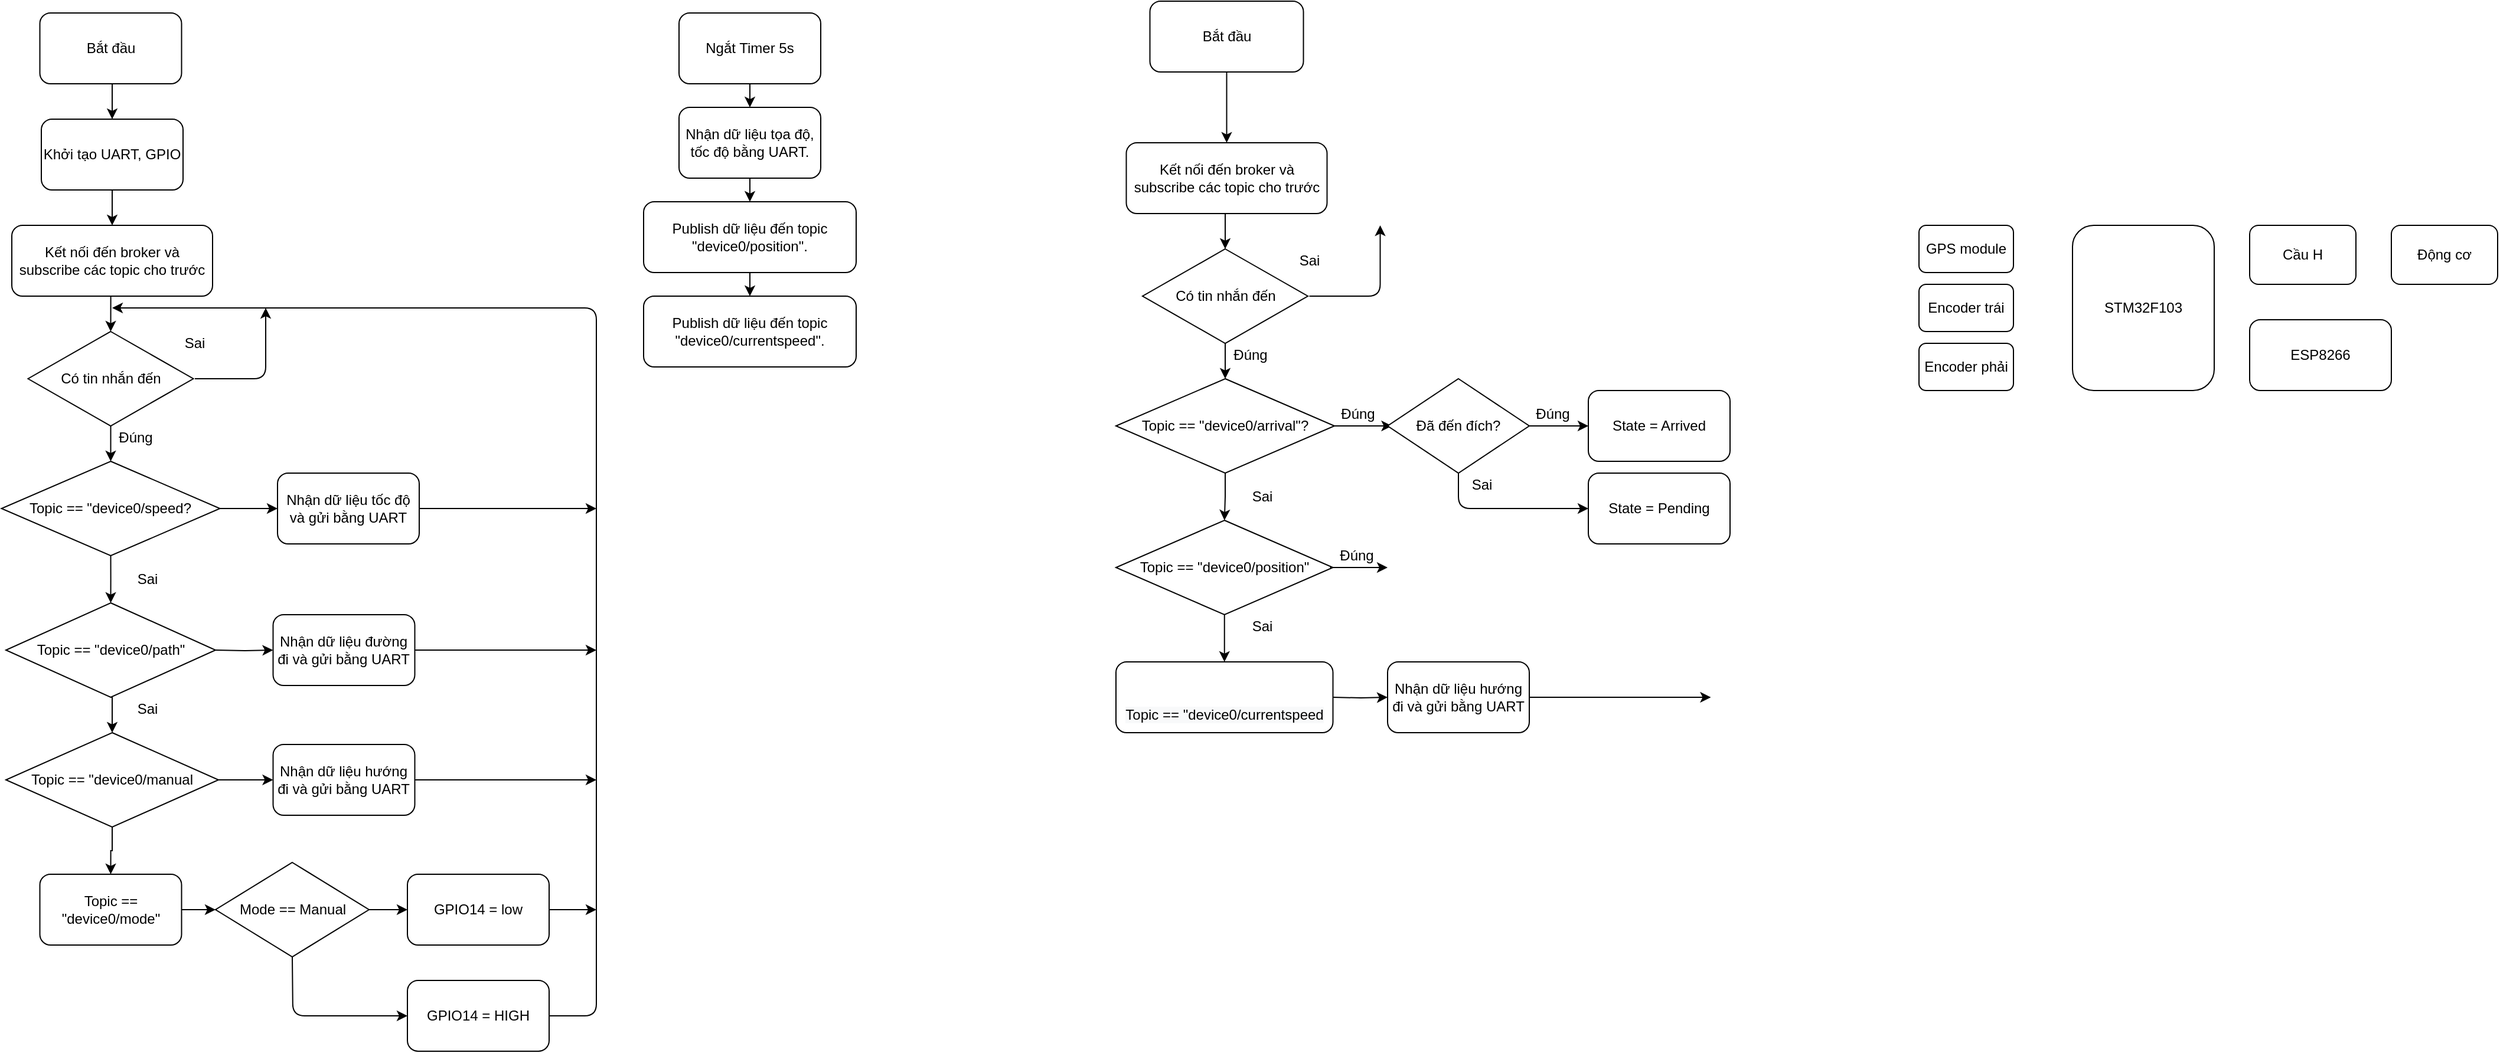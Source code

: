 <mxfile version="15.4.3" type="github">
  <diagram id="Sajdvg08WPrmbEKcwYS1" name="Page-1">
    <mxGraphModel dx="831" dy="457" grid="1" gridSize="10" guides="1" tooltips="1" connect="1" arrows="1" fold="1" page="1" pageScale="1" pageWidth="3300" pageHeight="4681" math="0" shadow="0">
      <root>
        <mxCell id="0" />
        <mxCell id="1" parent="0" />
        <mxCell id="rjviYHl-hmXQyp39427c-16" style="edgeStyle=orthogonalEdgeStyle;rounded=0;orthogonalLoop=1;jettySize=auto;html=1;exitX=0.5;exitY=1;exitDx=0;exitDy=0;entryX=0.5;entryY=0;entryDx=0;entryDy=0;" parent="1" source="rjviYHl-hmXQyp39427c-1" target="rjviYHl-hmXQyp39427c-3" edge="1">
          <mxGeometry relative="1" as="geometry" />
        </mxCell>
        <mxCell id="rjviYHl-hmXQyp39427c-1" value="Bắt đầu" style="rounded=1;whiteSpace=wrap;html=1;" parent="1" vertex="1">
          <mxGeometry x="88.75" y="120" width="120" height="60" as="geometry" />
        </mxCell>
        <mxCell id="rjviYHl-hmXQyp39427c-18" style="edgeStyle=orthogonalEdgeStyle;rounded=0;orthogonalLoop=1;jettySize=auto;html=1;exitX=0.5;exitY=1;exitDx=0;exitDy=0;entryX=0.5;entryY=0;entryDx=0;entryDy=0;" parent="1" source="rjviYHl-hmXQyp39427c-2" target="rjviYHl-hmXQyp39427c-5" edge="1">
          <mxGeometry relative="1" as="geometry" />
        </mxCell>
        <mxCell id="rjviYHl-hmXQyp39427c-2" value="Kết nối đến broker và subscribe các topic cho trước" style="rounded=1;whiteSpace=wrap;html=1;" parent="1" vertex="1">
          <mxGeometry x="65" y="300" width="170" height="60" as="geometry" />
        </mxCell>
        <mxCell id="rjviYHl-hmXQyp39427c-17" style="edgeStyle=orthogonalEdgeStyle;rounded=0;orthogonalLoop=1;jettySize=auto;html=1;exitX=0.5;exitY=1;exitDx=0;exitDy=0;entryX=0.5;entryY=0;entryDx=0;entryDy=0;" parent="1" source="rjviYHl-hmXQyp39427c-3" target="rjviYHl-hmXQyp39427c-2" edge="1">
          <mxGeometry relative="1" as="geometry" />
        </mxCell>
        <mxCell id="rjviYHl-hmXQyp39427c-3" value="Khởi tạo UART, GPIO" style="rounded=1;whiteSpace=wrap;html=1;" parent="1" vertex="1">
          <mxGeometry x="90" y="210" width="120" height="60" as="geometry" />
        </mxCell>
        <mxCell id="rjviYHl-hmXQyp39427c-30" style="edgeStyle=orthogonalEdgeStyle;rounded=0;orthogonalLoop=1;jettySize=auto;html=1;exitX=0.5;exitY=1;exitDx=0;exitDy=0;entryX=0.5;entryY=0;entryDx=0;entryDy=0;" parent="1" source="rjviYHl-hmXQyp39427c-5" target="rjviYHl-hmXQyp39427c-11" edge="1">
          <mxGeometry relative="1" as="geometry" />
        </mxCell>
        <mxCell id="rjviYHl-hmXQyp39427c-5" value="Có tin nhắn đến" style="rhombus;whiteSpace=wrap;html=1;" parent="1" vertex="1">
          <mxGeometry x="78.75" y="390" width="140" height="80" as="geometry" />
        </mxCell>
        <mxCell id="rjviYHl-hmXQyp39427c-47" style="edgeStyle=orthogonalEdgeStyle;rounded=0;orthogonalLoop=1;jettySize=auto;html=1;exitX=0.5;exitY=1;exitDx=0;exitDy=0;entryX=0.5;entryY=0;entryDx=0;entryDy=0;" parent="1" source="rjviYHl-hmXQyp39427c-7" target="rjviYHl-hmXQyp39427c-46" edge="1">
          <mxGeometry relative="1" as="geometry" />
        </mxCell>
        <mxCell id="rjviYHl-hmXQyp39427c-7" value="Topic == &quot;device0/path&quot;" style="rhombus;whiteSpace=wrap;html=1;" parent="1" vertex="1">
          <mxGeometry x="60" y="620" width="177.5" height="80" as="geometry" />
        </mxCell>
        <mxCell id="rjviYHl-hmXQyp39427c-15" style="edgeStyle=orthogonalEdgeStyle;rounded=0;orthogonalLoop=1;jettySize=auto;html=1;exitX=0.5;exitY=1;exitDx=0;exitDy=0;entryX=0.5;entryY=0;entryDx=0;entryDy=0;" parent="1" source="rjviYHl-hmXQyp39427c-11" target="rjviYHl-hmXQyp39427c-7" edge="1">
          <mxGeometry relative="1" as="geometry" />
        </mxCell>
        <mxCell id="rjviYHl-hmXQyp39427c-33" style="edgeStyle=orthogonalEdgeStyle;rounded=0;orthogonalLoop=1;jettySize=auto;html=1;exitX=1;exitY=0.5;exitDx=0;exitDy=0;entryX=0;entryY=0.5;entryDx=0;entryDy=0;" parent="1" source="rjviYHl-hmXQyp39427c-11" target="rjviYHl-hmXQyp39427c-28" edge="1">
          <mxGeometry relative="1" as="geometry" />
        </mxCell>
        <mxCell id="rjviYHl-hmXQyp39427c-11" value="Topic == &quot;device0/speed?" style="rhombus;whiteSpace=wrap;html=1;" parent="1" vertex="1">
          <mxGeometry x="56.25" y="500" width="185" height="80" as="geometry" />
        </mxCell>
        <mxCell id="rjviYHl-hmXQyp39427c-22" value="Đúng" style="text;html=1;strokeColor=none;fillColor=none;align=center;verticalAlign=middle;whiteSpace=wrap;rounded=0;" parent="1" vertex="1">
          <mxGeometry x="150" y="470" width="40" height="20" as="geometry" />
        </mxCell>
        <mxCell id="rjviYHl-hmXQyp39427c-23" value="Sai" style="text;html=1;strokeColor=none;fillColor=none;align=center;verticalAlign=middle;whiteSpace=wrap;rounded=0;" parent="1" vertex="1">
          <mxGeometry x="160" y="700" width="40" height="20" as="geometry" />
        </mxCell>
        <mxCell id="rjviYHl-hmXQyp39427c-24" value="Sai" style="text;html=1;strokeColor=none;fillColor=none;align=center;verticalAlign=middle;whiteSpace=wrap;rounded=0;" parent="1" vertex="1">
          <mxGeometry x="160" y="590" width="40" height="20" as="geometry" />
        </mxCell>
        <mxCell id="rjviYHl-hmXQyp39427c-27" value="Sai" style="text;html=1;strokeColor=none;fillColor=none;align=center;verticalAlign=middle;whiteSpace=wrap;rounded=0;" parent="1" vertex="1">
          <mxGeometry x="200" y="390" width="40" height="20" as="geometry" />
        </mxCell>
        <mxCell id="rjviYHl-hmXQyp39427c-44" style="edgeStyle=orthogonalEdgeStyle;rounded=0;orthogonalLoop=1;jettySize=auto;html=1;exitX=1;exitY=0.5;exitDx=0;exitDy=0;" parent="1" source="rjviYHl-hmXQyp39427c-28" edge="1">
          <mxGeometry relative="1" as="geometry">
            <mxPoint x="560" y="540" as="targetPoint" />
          </mxGeometry>
        </mxCell>
        <mxCell id="rjviYHl-hmXQyp39427c-28" value="Nhận dữ liệu tốc độ và gửi bằng UART" style="rounded=1;whiteSpace=wrap;html=1;" parent="1" vertex="1">
          <mxGeometry x="290" y="510" width="120" height="60" as="geometry" />
        </mxCell>
        <mxCell id="rjviYHl-hmXQyp39427c-35" style="edgeStyle=orthogonalEdgeStyle;rounded=0;orthogonalLoop=1;jettySize=auto;html=1;exitX=1;exitY=0.5;exitDx=0;exitDy=0;entryX=0;entryY=0.5;entryDx=0;entryDy=0;" parent="1" target="rjviYHl-hmXQyp39427c-36" edge="1">
          <mxGeometry relative="1" as="geometry">
            <mxPoint x="237.5" y="660" as="sourcePoint" />
          </mxGeometry>
        </mxCell>
        <mxCell id="rjviYHl-hmXQyp39427c-45" style="edgeStyle=orthogonalEdgeStyle;rounded=0;orthogonalLoop=1;jettySize=auto;html=1;exitX=1;exitY=0.5;exitDx=0;exitDy=0;" parent="1" source="rjviYHl-hmXQyp39427c-36" edge="1">
          <mxGeometry relative="1" as="geometry">
            <mxPoint x="560" y="660" as="targetPoint" />
          </mxGeometry>
        </mxCell>
        <mxCell id="rjviYHl-hmXQyp39427c-36" value="Nhận dữ liệu đường đi và gửi bằng UART" style="rounded=1;whiteSpace=wrap;html=1;" parent="1" vertex="1">
          <mxGeometry x="286.25" y="630" width="120" height="60" as="geometry" />
        </mxCell>
        <mxCell id="rjviYHl-hmXQyp39427c-52" style="edgeStyle=orthogonalEdgeStyle;rounded=0;orthogonalLoop=1;jettySize=auto;html=1;exitX=1;exitY=0.5;exitDx=0;exitDy=0;entryX=0;entryY=0.5;entryDx=0;entryDy=0;" parent="1" source="rjviYHl-hmXQyp39427c-46" target="rjviYHl-hmXQyp39427c-51" edge="1">
          <mxGeometry relative="1" as="geometry" />
        </mxCell>
        <mxCell id="rjviYHl-hmXQyp39427c-55" style="edgeStyle=orthogonalEdgeStyle;rounded=0;orthogonalLoop=1;jettySize=auto;html=1;exitX=0.5;exitY=1;exitDx=0;exitDy=0;entryX=0.5;entryY=0;entryDx=0;entryDy=0;" parent="1" source="rjviYHl-hmXQyp39427c-46" target="rjviYHl-hmXQyp39427c-54" edge="1">
          <mxGeometry relative="1" as="geometry" />
        </mxCell>
        <mxCell id="rjviYHl-hmXQyp39427c-46" value="&lt;span style=&quot;font-family: &amp;#34;helvetica&amp;#34;&quot;&gt;Topic == &quot;device0/manual&lt;/span&gt;" style="rhombus;whiteSpace=wrap;html=1;" parent="1" vertex="1">
          <mxGeometry x="60" y="730" width="180" height="80" as="geometry" />
        </mxCell>
        <mxCell id="rjviYHl-hmXQyp39427c-53" style="edgeStyle=orthogonalEdgeStyle;rounded=0;orthogonalLoop=1;jettySize=auto;html=1;exitX=1;exitY=0.5;exitDx=0;exitDy=0;" parent="1" source="rjviYHl-hmXQyp39427c-51" edge="1">
          <mxGeometry relative="1" as="geometry">
            <mxPoint x="560" y="770" as="targetPoint" />
          </mxGeometry>
        </mxCell>
        <mxCell id="rjviYHl-hmXQyp39427c-51" value="Nhận dữ liệu hướng đi và gửi bằng UART" style="rounded=1;whiteSpace=wrap;html=1;" parent="1" vertex="1">
          <mxGeometry x="286.25" y="740" width="120" height="60" as="geometry" />
        </mxCell>
        <mxCell id="rjviYHl-hmXQyp39427c-57" style="edgeStyle=orthogonalEdgeStyle;rounded=0;orthogonalLoop=1;jettySize=auto;html=1;exitX=1;exitY=0.5;exitDx=0;exitDy=0;entryX=0;entryY=0.5;entryDx=0;entryDy=0;" parent="1" source="rjviYHl-hmXQyp39427c-54" target="rjviYHl-hmXQyp39427c-56" edge="1">
          <mxGeometry relative="1" as="geometry" />
        </mxCell>
        <mxCell id="rjviYHl-hmXQyp39427c-54" value="Topic == &quot;device0/mode&quot;" style="rounded=1;whiteSpace=wrap;html=1;" parent="1" vertex="1">
          <mxGeometry x="88.75" y="850" width="120" height="60" as="geometry" />
        </mxCell>
        <mxCell id="rjviYHl-hmXQyp39427c-60" style="edgeStyle=orthogonalEdgeStyle;rounded=0;orthogonalLoop=1;jettySize=auto;html=1;exitX=1;exitY=0.5;exitDx=0;exitDy=0;entryX=0;entryY=0.5;entryDx=0;entryDy=0;" parent="1" source="rjviYHl-hmXQyp39427c-56" target="rjviYHl-hmXQyp39427c-58" edge="1">
          <mxGeometry relative="1" as="geometry" />
        </mxCell>
        <mxCell id="rjviYHl-hmXQyp39427c-56" value="Mode == Manual" style="rhombus;whiteSpace=wrap;html=1;" parent="1" vertex="1">
          <mxGeometry x="237.5" y="840" width="130" height="80" as="geometry" />
        </mxCell>
        <mxCell id="rjviYHl-hmXQyp39427c-58" value="GPIO14 = low" style="rounded=1;whiteSpace=wrap;html=1;" parent="1" vertex="1">
          <mxGeometry x="400" y="850" width="120" height="60" as="geometry" />
        </mxCell>
        <mxCell id="rjviYHl-hmXQyp39427c-59" value="GPIO14 = HIGH" style="rounded=1;whiteSpace=wrap;html=1;" parent="1" vertex="1">
          <mxGeometry x="400" y="940" width="120" height="60" as="geometry" />
        </mxCell>
        <mxCell id="rjviYHl-hmXQyp39427c-62" value="" style="endArrow=classic;html=1;exitX=0.5;exitY=1;exitDx=0;exitDy=0;entryX=0;entryY=0.5;entryDx=0;entryDy=0;" parent="1" source="rjviYHl-hmXQyp39427c-56" target="rjviYHl-hmXQyp39427c-59" edge="1">
          <mxGeometry width="50" height="50" relative="1" as="geometry">
            <mxPoint x="390" y="950" as="sourcePoint" />
            <mxPoint x="450" y="740" as="targetPoint" />
            <Array as="points">
              <mxPoint x="303" y="970" />
            </Array>
          </mxGeometry>
        </mxCell>
        <mxCell id="rjviYHl-hmXQyp39427c-64" value="" style="endArrow=classic;html=1;exitX=1;exitY=0.5;exitDx=0;exitDy=0;" parent="1" source="rjviYHl-hmXQyp39427c-59" edge="1">
          <mxGeometry width="50" height="50" relative="1" as="geometry">
            <mxPoint x="460" y="680" as="sourcePoint" />
            <mxPoint x="150" y="370" as="targetPoint" />
            <Array as="points">
              <mxPoint x="560" y="970" />
              <mxPoint x="560" y="490" />
              <mxPoint x="560" y="450" />
              <mxPoint x="560" y="370" />
              <mxPoint x="260" y="370" />
            </Array>
          </mxGeometry>
        </mxCell>
        <mxCell id="rjviYHl-hmXQyp39427c-65" value="" style="endArrow=classic;html=1;exitX=1;exitY=0.5;exitDx=0;exitDy=0;" parent="1" source="rjviYHl-hmXQyp39427c-58" edge="1">
          <mxGeometry width="50" height="50" relative="1" as="geometry">
            <mxPoint x="500" y="710" as="sourcePoint" />
            <mxPoint x="560" y="880" as="targetPoint" />
          </mxGeometry>
        </mxCell>
        <mxCell id="rjviYHl-hmXQyp39427c-73" style="edgeStyle=orthogonalEdgeStyle;rounded=0;orthogonalLoop=1;jettySize=auto;html=1;exitX=0.5;exitY=1;exitDx=0;exitDy=0;entryX=0.5;entryY=0;entryDx=0;entryDy=0;" parent="1" source="rjviYHl-hmXQyp39427c-67" target="rjviYHl-hmXQyp39427c-68" edge="1">
          <mxGeometry relative="1" as="geometry" />
        </mxCell>
        <mxCell id="rjviYHl-hmXQyp39427c-67" value="Ngắt Timer 5s" style="rounded=1;whiteSpace=wrap;html=1;" parent="1" vertex="1">
          <mxGeometry x="630" y="120" width="120" height="60" as="geometry" />
        </mxCell>
        <mxCell id="rjviYHl-hmXQyp39427c-74" style="edgeStyle=orthogonalEdgeStyle;rounded=0;orthogonalLoop=1;jettySize=auto;html=1;exitX=0.5;exitY=1;exitDx=0;exitDy=0;entryX=0.5;entryY=0;entryDx=0;entryDy=0;" parent="1" source="rjviYHl-hmXQyp39427c-68" target="rjviYHl-hmXQyp39427c-69" edge="1">
          <mxGeometry relative="1" as="geometry" />
        </mxCell>
        <mxCell id="rjviYHl-hmXQyp39427c-68" value="Nhận dữ liệu tọa độ, tốc độ bằng UART." style="rounded=1;whiteSpace=wrap;html=1;" parent="1" vertex="1">
          <mxGeometry x="630" y="200" width="120" height="60" as="geometry" />
        </mxCell>
        <mxCell id="rjviYHl-hmXQyp39427c-75" style="edgeStyle=orthogonalEdgeStyle;rounded=0;orthogonalLoop=1;jettySize=auto;html=1;exitX=0.5;exitY=1;exitDx=0;exitDy=0;entryX=0.5;entryY=0;entryDx=0;entryDy=0;" parent="1" source="rjviYHl-hmXQyp39427c-69" target="rjviYHl-hmXQyp39427c-70" edge="1">
          <mxGeometry relative="1" as="geometry" />
        </mxCell>
        <mxCell id="rjviYHl-hmXQyp39427c-69" value="Publish dữ liệu đến topic &quot;device0/position&quot;." style="rounded=1;whiteSpace=wrap;html=1;" parent="1" vertex="1">
          <mxGeometry x="600" y="280" width="180" height="60" as="geometry" />
        </mxCell>
        <mxCell id="rjviYHl-hmXQyp39427c-70" value="Publish dữ liệu đến topic &quot;device0/currentspeed&quot;." style="rounded=1;whiteSpace=wrap;html=1;" parent="1" vertex="1">
          <mxGeometry x="600" y="360" width="180" height="60" as="geometry" />
        </mxCell>
        <mxCell id="rjviYHl-hmXQyp39427c-76" value="" style="endArrow=classic;html=1;" parent="1" edge="1">
          <mxGeometry width="50" height="50" relative="1" as="geometry">
            <mxPoint x="220" y="430" as="sourcePoint" />
            <mxPoint x="280" y="370" as="targetPoint" />
            <Array as="points">
              <mxPoint x="280" y="430" />
            </Array>
          </mxGeometry>
        </mxCell>
        <mxCell id="rjviYHl-hmXQyp39427c-114" style="edgeStyle=orthogonalEdgeStyle;rounded=0;orthogonalLoop=1;jettySize=auto;html=1;exitX=0.5;exitY=1;exitDx=0;exitDy=0;entryX=0.5;entryY=0;entryDx=0;entryDy=0;" parent="1" source="rjviYHl-hmXQyp39427c-78" target="rjviYHl-hmXQyp39427c-80" edge="1">
          <mxGeometry relative="1" as="geometry" />
        </mxCell>
        <mxCell id="rjviYHl-hmXQyp39427c-78" value="Bắt đầu" style="rounded=1;whiteSpace=wrap;html=1;" parent="1" vertex="1">
          <mxGeometry x="1028.75" y="110" width="130" height="60" as="geometry" />
        </mxCell>
        <mxCell id="rjviYHl-hmXQyp39427c-79" style="edgeStyle=orthogonalEdgeStyle;rounded=0;orthogonalLoop=1;jettySize=auto;html=1;exitX=0.5;exitY=1;exitDx=0;exitDy=0;entryX=0.5;entryY=0;entryDx=0;entryDy=0;" parent="1" source="rjviYHl-hmXQyp39427c-80" target="rjviYHl-hmXQyp39427c-84" edge="1">
          <mxGeometry relative="1" as="geometry" />
        </mxCell>
        <mxCell id="rjviYHl-hmXQyp39427c-80" value="Kết nối đến broker và subscribe các topic cho trước" style="rounded=1;whiteSpace=wrap;html=1;" parent="1" vertex="1">
          <mxGeometry x="1008.75" y="230" width="170" height="60" as="geometry" />
        </mxCell>
        <mxCell id="rjviYHl-hmXQyp39427c-83" style="edgeStyle=orthogonalEdgeStyle;rounded=0;orthogonalLoop=1;jettySize=auto;html=1;exitX=0.5;exitY=1;exitDx=0;exitDy=0;entryX=0.5;entryY=0;entryDx=0;entryDy=0;" parent="1" source="rjviYHl-hmXQyp39427c-84" target="rjviYHl-hmXQyp39427c-89" edge="1">
          <mxGeometry relative="1" as="geometry" />
        </mxCell>
        <mxCell id="rjviYHl-hmXQyp39427c-84" value="Có tin nhắn đến" style="rhombus;whiteSpace=wrap;html=1;" parent="1" vertex="1">
          <mxGeometry x="1022.5" y="320" width="140" height="80" as="geometry" />
        </mxCell>
        <mxCell id="rjviYHl-hmXQyp39427c-85" style="edgeStyle=orthogonalEdgeStyle;rounded=0;orthogonalLoop=1;jettySize=auto;html=1;exitX=0.5;exitY=1;exitDx=0;exitDy=0;entryX=0.5;entryY=0;entryDx=0;entryDy=0;" parent="1" source="rjviYHl-hmXQyp39427c-86" target="rjviYHl-hmXQyp39427c-115" edge="1">
          <mxGeometry relative="1" as="geometry">
            <mxPoint x="1093.75" y="660" as="targetPoint" />
          </mxGeometry>
        </mxCell>
        <mxCell id="rjviYHl-hmXQyp39427c-86" value="Topic == &quot;device0/position&quot;" style="rhombus;whiteSpace=wrap;html=1;" parent="1" vertex="1">
          <mxGeometry x="1000" y="550" width="183.75" height="80" as="geometry" />
        </mxCell>
        <mxCell id="rjviYHl-hmXQyp39427c-87" style="edgeStyle=orthogonalEdgeStyle;rounded=0;orthogonalLoop=1;jettySize=auto;html=1;exitX=0.5;exitY=1;exitDx=0;exitDy=0;entryX=0.5;entryY=0;entryDx=0;entryDy=0;" parent="1" source="rjviYHl-hmXQyp39427c-89" target="rjviYHl-hmXQyp39427c-86" edge="1">
          <mxGeometry relative="1" as="geometry" />
        </mxCell>
        <mxCell id="rjviYHl-hmXQyp39427c-88" style="edgeStyle=orthogonalEdgeStyle;rounded=0;orthogonalLoop=1;jettySize=auto;html=1;exitX=1;exitY=0.5;exitDx=0;exitDy=0;entryX=0;entryY=0.5;entryDx=0;entryDy=0;" parent="1" source="rjviYHl-hmXQyp39427c-89" edge="1">
          <mxGeometry relative="1" as="geometry">
            <mxPoint x="1233.75" y="470" as="targetPoint" />
          </mxGeometry>
        </mxCell>
        <mxCell id="rjviYHl-hmXQyp39427c-89" value="Topic == &quot;device0/arrival&quot;?" style="rhombus;whiteSpace=wrap;html=1;" parent="1" vertex="1">
          <mxGeometry x="1000" y="430" width="185" height="80" as="geometry" />
        </mxCell>
        <mxCell id="rjviYHl-hmXQyp39427c-90" value="Đúng" style="text;html=1;strokeColor=none;fillColor=none;align=center;verticalAlign=middle;whiteSpace=wrap;rounded=0;" parent="1" vertex="1">
          <mxGeometry x="1093.75" y="400" width="40" height="20" as="geometry" />
        </mxCell>
        <mxCell id="rjviYHl-hmXQyp39427c-91" value="Sai" style="text;html=1;strokeColor=none;fillColor=none;align=center;verticalAlign=middle;whiteSpace=wrap;rounded=0;" parent="1" vertex="1">
          <mxGeometry x="1103.75" y="630" width="40" height="20" as="geometry" />
        </mxCell>
        <mxCell id="rjviYHl-hmXQyp39427c-92" value="Sai" style="text;html=1;strokeColor=none;fillColor=none;align=center;verticalAlign=middle;whiteSpace=wrap;rounded=0;" parent="1" vertex="1">
          <mxGeometry x="1103.75" y="520" width="40" height="20" as="geometry" />
        </mxCell>
        <mxCell id="rjviYHl-hmXQyp39427c-93" value="Sai" style="text;html=1;strokeColor=none;fillColor=none;align=center;verticalAlign=middle;whiteSpace=wrap;rounded=0;" parent="1" vertex="1">
          <mxGeometry x="1143.75" y="320" width="40" height="20" as="geometry" />
        </mxCell>
        <mxCell id="rjviYHl-hmXQyp39427c-94" style="edgeStyle=orthogonalEdgeStyle;rounded=0;orthogonalLoop=1;jettySize=auto;html=1;exitX=1;exitY=0.5;exitDx=0;exitDy=0;" parent="1" edge="1">
          <mxGeometry relative="1" as="geometry">
            <mxPoint x="1400" y="470" as="targetPoint" />
            <mxPoint x="1350" y="470" as="sourcePoint" />
          </mxGeometry>
        </mxCell>
        <mxCell id="rjviYHl-hmXQyp39427c-96" style="edgeStyle=orthogonalEdgeStyle;rounded=0;orthogonalLoop=1;jettySize=auto;html=1;exitX=1;exitY=0.5;exitDx=0;exitDy=0;entryX=0;entryY=0.5;entryDx=0;entryDy=0;" parent="1" edge="1">
          <mxGeometry relative="1" as="geometry">
            <mxPoint x="1181.25" y="590" as="sourcePoint" />
            <mxPoint x="1230" y="590" as="targetPoint" />
          </mxGeometry>
        </mxCell>
        <mxCell id="rjviYHl-hmXQyp39427c-99" style="edgeStyle=orthogonalEdgeStyle;rounded=0;orthogonalLoop=1;jettySize=auto;html=1;exitX=1;exitY=0.5;exitDx=0;exitDy=0;entryX=0;entryY=0.5;entryDx=0;entryDy=0;" parent="1" target="rjviYHl-hmXQyp39427c-103" edge="1">
          <mxGeometry relative="1" as="geometry">
            <mxPoint x="1183.75" y="700" as="sourcePoint" />
          </mxGeometry>
        </mxCell>
        <mxCell id="rjviYHl-hmXQyp39427c-102" style="edgeStyle=orthogonalEdgeStyle;rounded=0;orthogonalLoop=1;jettySize=auto;html=1;exitX=1;exitY=0.5;exitDx=0;exitDy=0;" parent="1" source="rjviYHl-hmXQyp39427c-103" edge="1">
          <mxGeometry relative="1" as="geometry">
            <mxPoint x="1503.75" y="700" as="targetPoint" />
          </mxGeometry>
        </mxCell>
        <mxCell id="rjviYHl-hmXQyp39427c-103" value="Nhận dữ liệu hướng đi và gửi bằng UART" style="rounded=1;whiteSpace=wrap;html=1;" parent="1" vertex="1">
          <mxGeometry x="1230" y="670" width="120" height="60" as="geometry" />
        </mxCell>
        <mxCell id="rjviYHl-hmXQyp39427c-113" value="" style="endArrow=classic;html=1;" parent="1" edge="1">
          <mxGeometry width="50" height="50" relative="1" as="geometry">
            <mxPoint x="1163.75" y="360" as="sourcePoint" />
            <mxPoint x="1223.75" y="300" as="targetPoint" />
            <Array as="points">
              <mxPoint x="1223.75" y="360" />
            </Array>
          </mxGeometry>
        </mxCell>
        <mxCell id="rjviYHl-hmXQyp39427c-115" value="&lt;br&gt;&lt;br&gt;&lt;span style=&quot;color: rgb(0 , 0 , 0) ; font-family: &amp;#34;helvetica&amp;#34; ; font-size: 12px ; font-style: normal ; font-weight: 400 ; letter-spacing: normal ; text-align: center ; text-indent: 0px ; text-transform: none ; word-spacing: 0px ; background-color: rgb(248 , 249 , 250) ; display: inline ; float: none&quot;&gt;Topic == &quot;device0/currentspeed&lt;/span&gt;&lt;br&gt;" style="rounded=1;whiteSpace=wrap;html=1;" parent="1" vertex="1">
          <mxGeometry x="1000" y="670" width="183.75" height="60" as="geometry" />
        </mxCell>
        <mxCell id="rjviYHl-hmXQyp39427c-116" value="Đúng" style="text;html=1;strokeColor=none;fillColor=none;align=center;verticalAlign=middle;whiteSpace=wrap;rounded=0;" parent="1" vertex="1">
          <mxGeometry x="1185" y="450" width="40" height="20" as="geometry" />
        </mxCell>
        <mxCell id="rjviYHl-hmXQyp39427c-118" value="Đúng" style="text;html=1;strokeColor=none;fillColor=none;align=center;verticalAlign=middle;whiteSpace=wrap;rounded=0;" parent="1" vertex="1">
          <mxGeometry x="1183.75" y="570" width="40" height="20" as="geometry" />
        </mxCell>
        <mxCell id="rjviYHl-hmXQyp39427c-119" value="Đã đến đích?" style="rhombus;whiteSpace=wrap;html=1;" parent="1" vertex="1">
          <mxGeometry x="1230" y="430" width="120" height="80" as="geometry" />
        </mxCell>
        <mxCell id="rjviYHl-hmXQyp39427c-120" value="Đúng" style="text;html=1;strokeColor=none;fillColor=none;align=center;verticalAlign=middle;whiteSpace=wrap;rounded=0;" parent="1" vertex="1">
          <mxGeometry x="1350" y="450" width="40" height="20" as="geometry" />
        </mxCell>
        <mxCell id="rjviYHl-hmXQyp39427c-121" value="Sai" style="text;html=1;strokeColor=none;fillColor=none;align=center;verticalAlign=middle;whiteSpace=wrap;rounded=0;" parent="1" vertex="1">
          <mxGeometry x="1290" y="510" width="40" height="20" as="geometry" />
        </mxCell>
        <mxCell id="rjviYHl-hmXQyp39427c-122" value="" style="endArrow=classic;html=1;exitX=0.5;exitY=1;exitDx=0;exitDy=0;" parent="1" source="rjviYHl-hmXQyp39427c-119" edge="1">
          <mxGeometry width="50" height="50" relative="1" as="geometry">
            <mxPoint x="1330" y="570" as="sourcePoint" />
            <mxPoint x="1400" y="540" as="targetPoint" />
            <Array as="points">
              <mxPoint x="1290" y="540" />
            </Array>
          </mxGeometry>
        </mxCell>
        <mxCell id="rjviYHl-hmXQyp39427c-123" value="State = Arrived" style="rounded=1;whiteSpace=wrap;html=1;" parent="1" vertex="1">
          <mxGeometry x="1400" y="440" width="120" height="60" as="geometry" />
        </mxCell>
        <mxCell id="rjviYHl-hmXQyp39427c-124" value="State = Pending" style="rounded=1;whiteSpace=wrap;html=1;" parent="1" vertex="1">
          <mxGeometry x="1400" y="510" width="120" height="60" as="geometry" />
        </mxCell>
        <mxCell id="_Cis2M8GKppwRGDB1JPg-1" value="STM32F103" style="rounded=1;whiteSpace=wrap;html=1;" vertex="1" parent="1">
          <mxGeometry x="1810" y="300" width="120" height="140" as="geometry" />
        </mxCell>
        <mxCell id="_Cis2M8GKppwRGDB1JPg-2" value="Encoder phải" style="rounded=1;whiteSpace=wrap;html=1;" vertex="1" parent="1">
          <mxGeometry x="1680" y="400" width="80" height="40" as="geometry" />
        </mxCell>
        <mxCell id="_Cis2M8GKppwRGDB1JPg-3" value="ESP8266" style="rounded=1;whiteSpace=wrap;html=1;" vertex="1" parent="1">
          <mxGeometry x="1960" y="380" width="120" height="60" as="geometry" />
        </mxCell>
        <mxCell id="_Cis2M8GKppwRGDB1JPg-4" value="Encoder trái" style="rounded=1;whiteSpace=wrap;html=1;" vertex="1" parent="1">
          <mxGeometry x="1680" y="350" width="80" height="40" as="geometry" />
        </mxCell>
        <mxCell id="_Cis2M8GKppwRGDB1JPg-5" value="Cầu H" style="rounded=1;whiteSpace=wrap;html=1;" vertex="1" parent="1">
          <mxGeometry x="1960" y="300" width="90" height="50" as="geometry" />
        </mxCell>
        <mxCell id="_Cis2M8GKppwRGDB1JPg-6" value="GPS module" style="rounded=1;whiteSpace=wrap;html=1;" vertex="1" parent="1">
          <mxGeometry x="1680" y="300" width="80" height="40" as="geometry" />
        </mxCell>
        <mxCell id="_Cis2M8GKppwRGDB1JPg-8" value="Động cơ" style="rounded=1;whiteSpace=wrap;html=1;" vertex="1" parent="1">
          <mxGeometry x="2080" y="300" width="90" height="50" as="geometry" />
        </mxCell>
      </root>
    </mxGraphModel>
  </diagram>
</mxfile>
